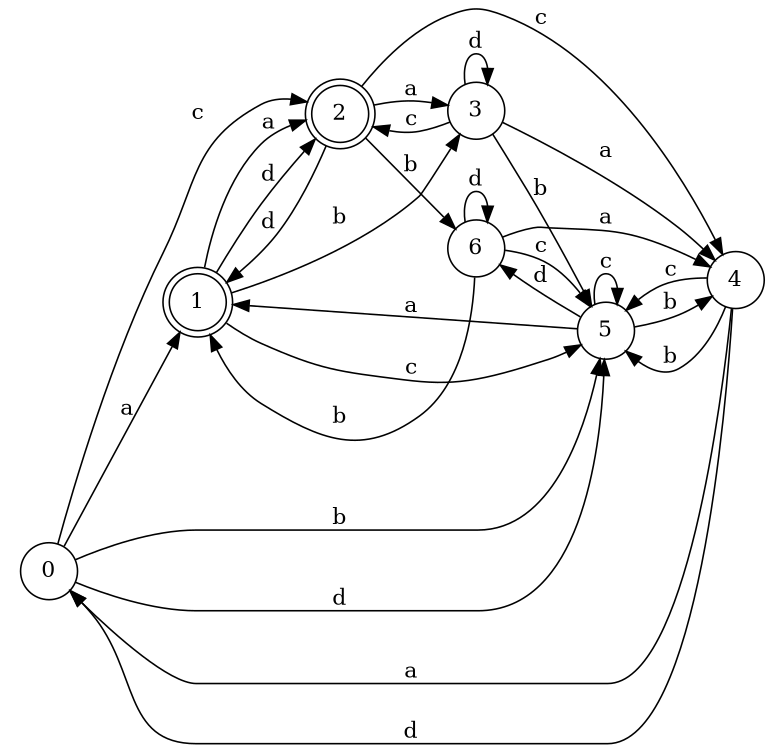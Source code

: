 digraph n6_2 {
__start0 [label="" shape="none"];

rankdir=LR;
size="8,5";

s0 [style="filled", color="black", fillcolor="white" shape="circle", label="0"];
s1 [style="rounded,filled", color="black", fillcolor="white" shape="doublecircle", label="1"];
s2 [style="rounded,filled", color="black", fillcolor="white" shape="doublecircle", label="2"];
s3 [style="filled", color="black", fillcolor="white" shape="circle", label="3"];
s4 [style="filled", color="black", fillcolor="white" shape="circle", label="4"];
s5 [style="filled", color="black", fillcolor="white" shape="circle", label="5"];
s6 [style="filled", color="black", fillcolor="white" shape="circle", label="6"];
s0 -> s1 [label="a"];
s0 -> s5 [label="b"];
s0 -> s2 [label="c"];
s0 -> s5 [label="d"];
s1 -> s2 [label="a"];
s1 -> s3 [label="b"];
s1 -> s5 [label="c"];
s1 -> s2 [label="d"];
s2 -> s3 [label="a"];
s2 -> s6 [label="b"];
s2 -> s4 [label="c"];
s2 -> s1 [label="d"];
s3 -> s4 [label="a"];
s3 -> s5 [label="b"];
s3 -> s2 [label="c"];
s3 -> s3 [label="d"];
s4 -> s0 [label="a"];
s4 -> s5 [label="b"];
s4 -> s5 [label="c"];
s4 -> s0 [label="d"];
s5 -> s1 [label="a"];
s5 -> s4 [label="b"];
s5 -> s5 [label="c"];
s5 -> s6 [label="d"];
s6 -> s4 [label="a"];
s6 -> s1 [label="b"];
s6 -> s5 [label="c"];
s6 -> s6 [label="d"];

}